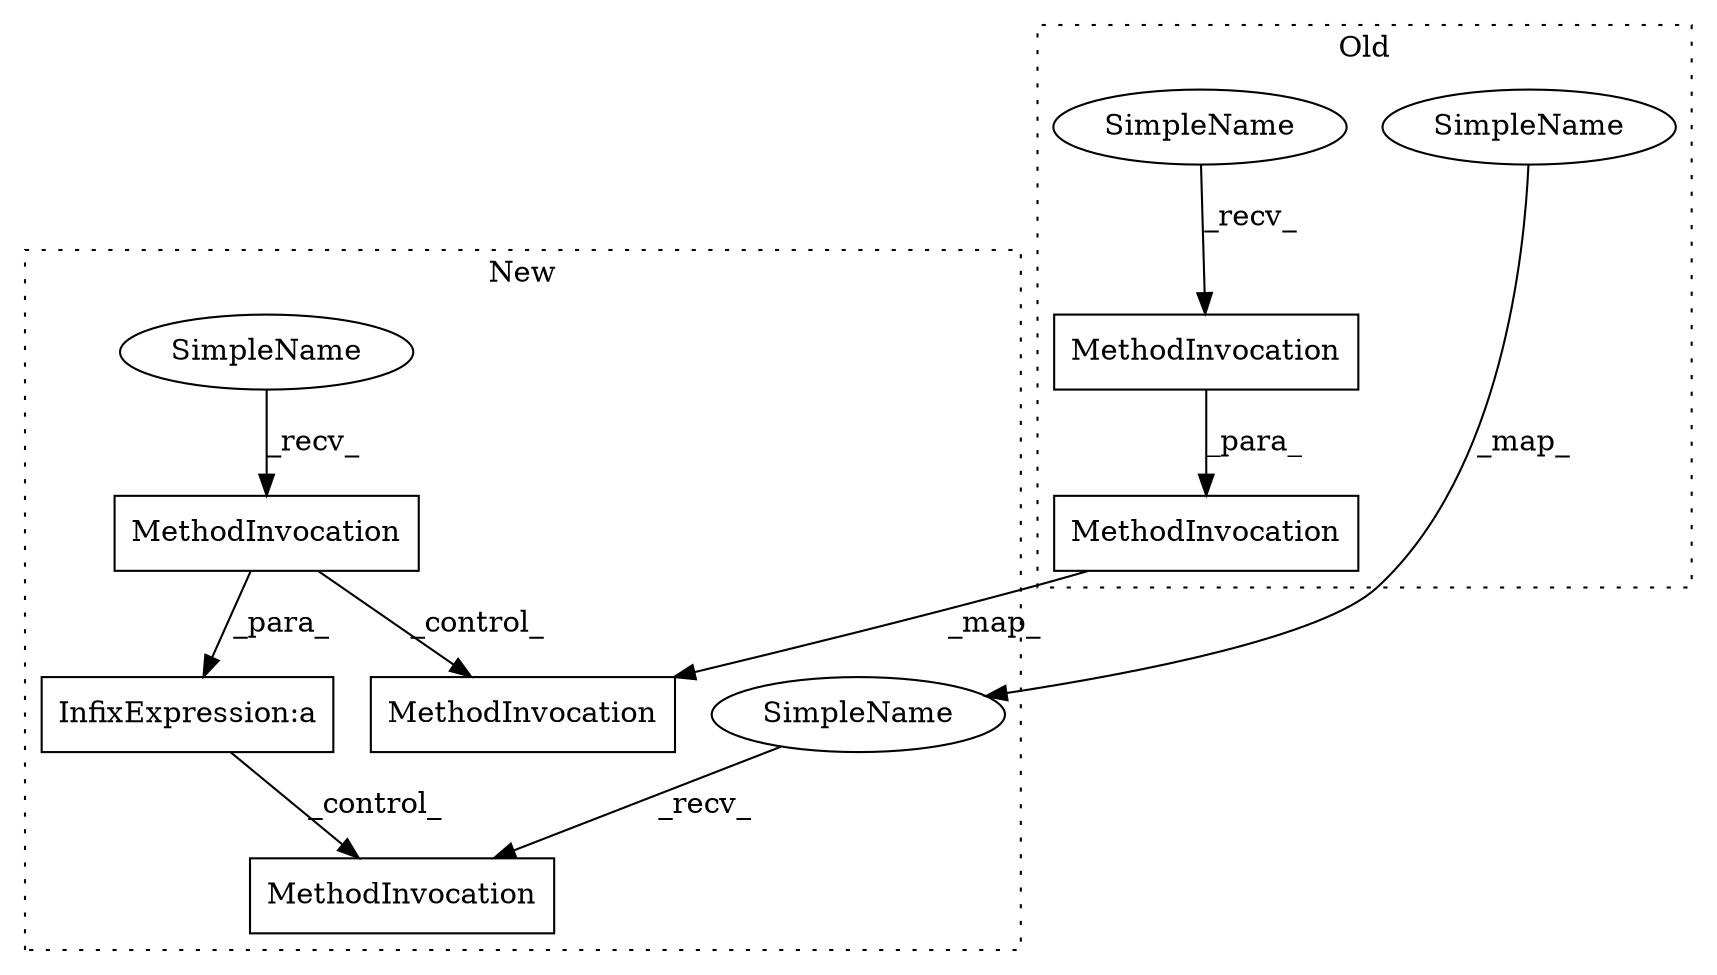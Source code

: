 digraph G {
subgraph cluster0 {
1 [label="MethodInvocation" a="32" s="3492,3561" l="9,1" shape="box"];
3 [label="MethodInvocation" a="32" s="3546" l="7" shape="box"];
7 [label="SimpleName" a="42" s="3640" l="6" shape="ellipse"];
9 [label="SimpleName" a="42" s="3539" l="6" shape="ellipse"];
label = "Old";
style="dotted";
}
subgraph cluster1 {
2 [label="MethodInvocation" a="32" s="4029" l="8" shape="box"];
4 [label="MethodInvocation" a="32" s="4084,4150" l="5,1" shape="box"];
5 [label="MethodInvocation" a="32" s="4476" l="9" shape="box"];
6 [label="SimpleName" a="42" s="4472" l="3" shape="ellipse"];
8 [label="SimpleName" a="42" s="4025" l="3" shape="ellipse"];
10 [label="InfixExpression:a" a="27" s="4313" l="-27" shape="box"];
label = "New";
style="dotted";
}
1 -> 4 [label="_map_"];
2 -> 4 [label="_control_"];
2 -> 10 [label="_para_"];
3 -> 1 [label="_para_"];
6 -> 5 [label="_recv_"];
7 -> 6 [label="_map_"];
8 -> 2 [label="_recv_"];
9 -> 3 [label="_recv_"];
10 -> 5 [label="_control_"];
}